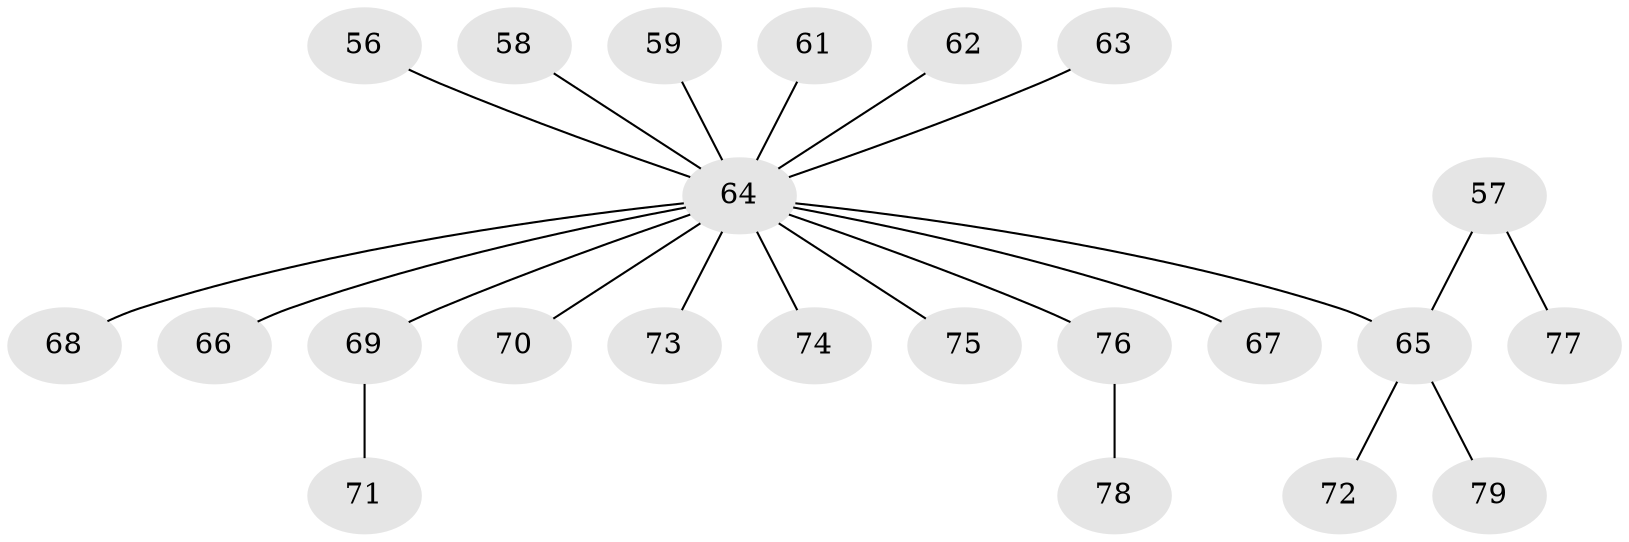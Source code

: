 // original degree distribution, {4: 0.05063291139240506, 6: 0.05063291139240506, 3: 0.189873417721519, 2: 0.189873417721519, 1: 0.5189873417721519}
// Generated by graph-tools (version 1.1) at 2025/56/03/04/25 21:56:33]
// undirected, 23 vertices, 22 edges
graph export_dot {
graph [start="1"]
  node [color=gray90,style=filled];
  56;
  57 [super="+50"];
  58;
  59;
  61;
  62;
  63;
  64 [super="+2+3+16+6+33+10+24+36+22+12+11+51+49+13+14+27+40+28+44+37+39+41+48+52+54+55"];
  65 [super="+46+53"];
  66;
  67;
  68;
  69 [super="+42+60"];
  70;
  71;
  72;
  73;
  74;
  75;
  76;
  77;
  78;
  79;
  56 -- 64;
  57 -- 77;
  57 -- 65;
  58 -- 64;
  59 -- 64;
  61 -- 64;
  62 -- 64;
  63 -- 64;
  64 -- 70;
  64 -- 68;
  64 -- 69;
  64 -- 67;
  64 -- 73;
  64 -- 66;
  64 -- 74;
  64 -- 75;
  64 -- 76;
  64 -- 65;
  65 -- 72;
  65 -- 79;
  69 -- 71;
  76 -- 78;
}
